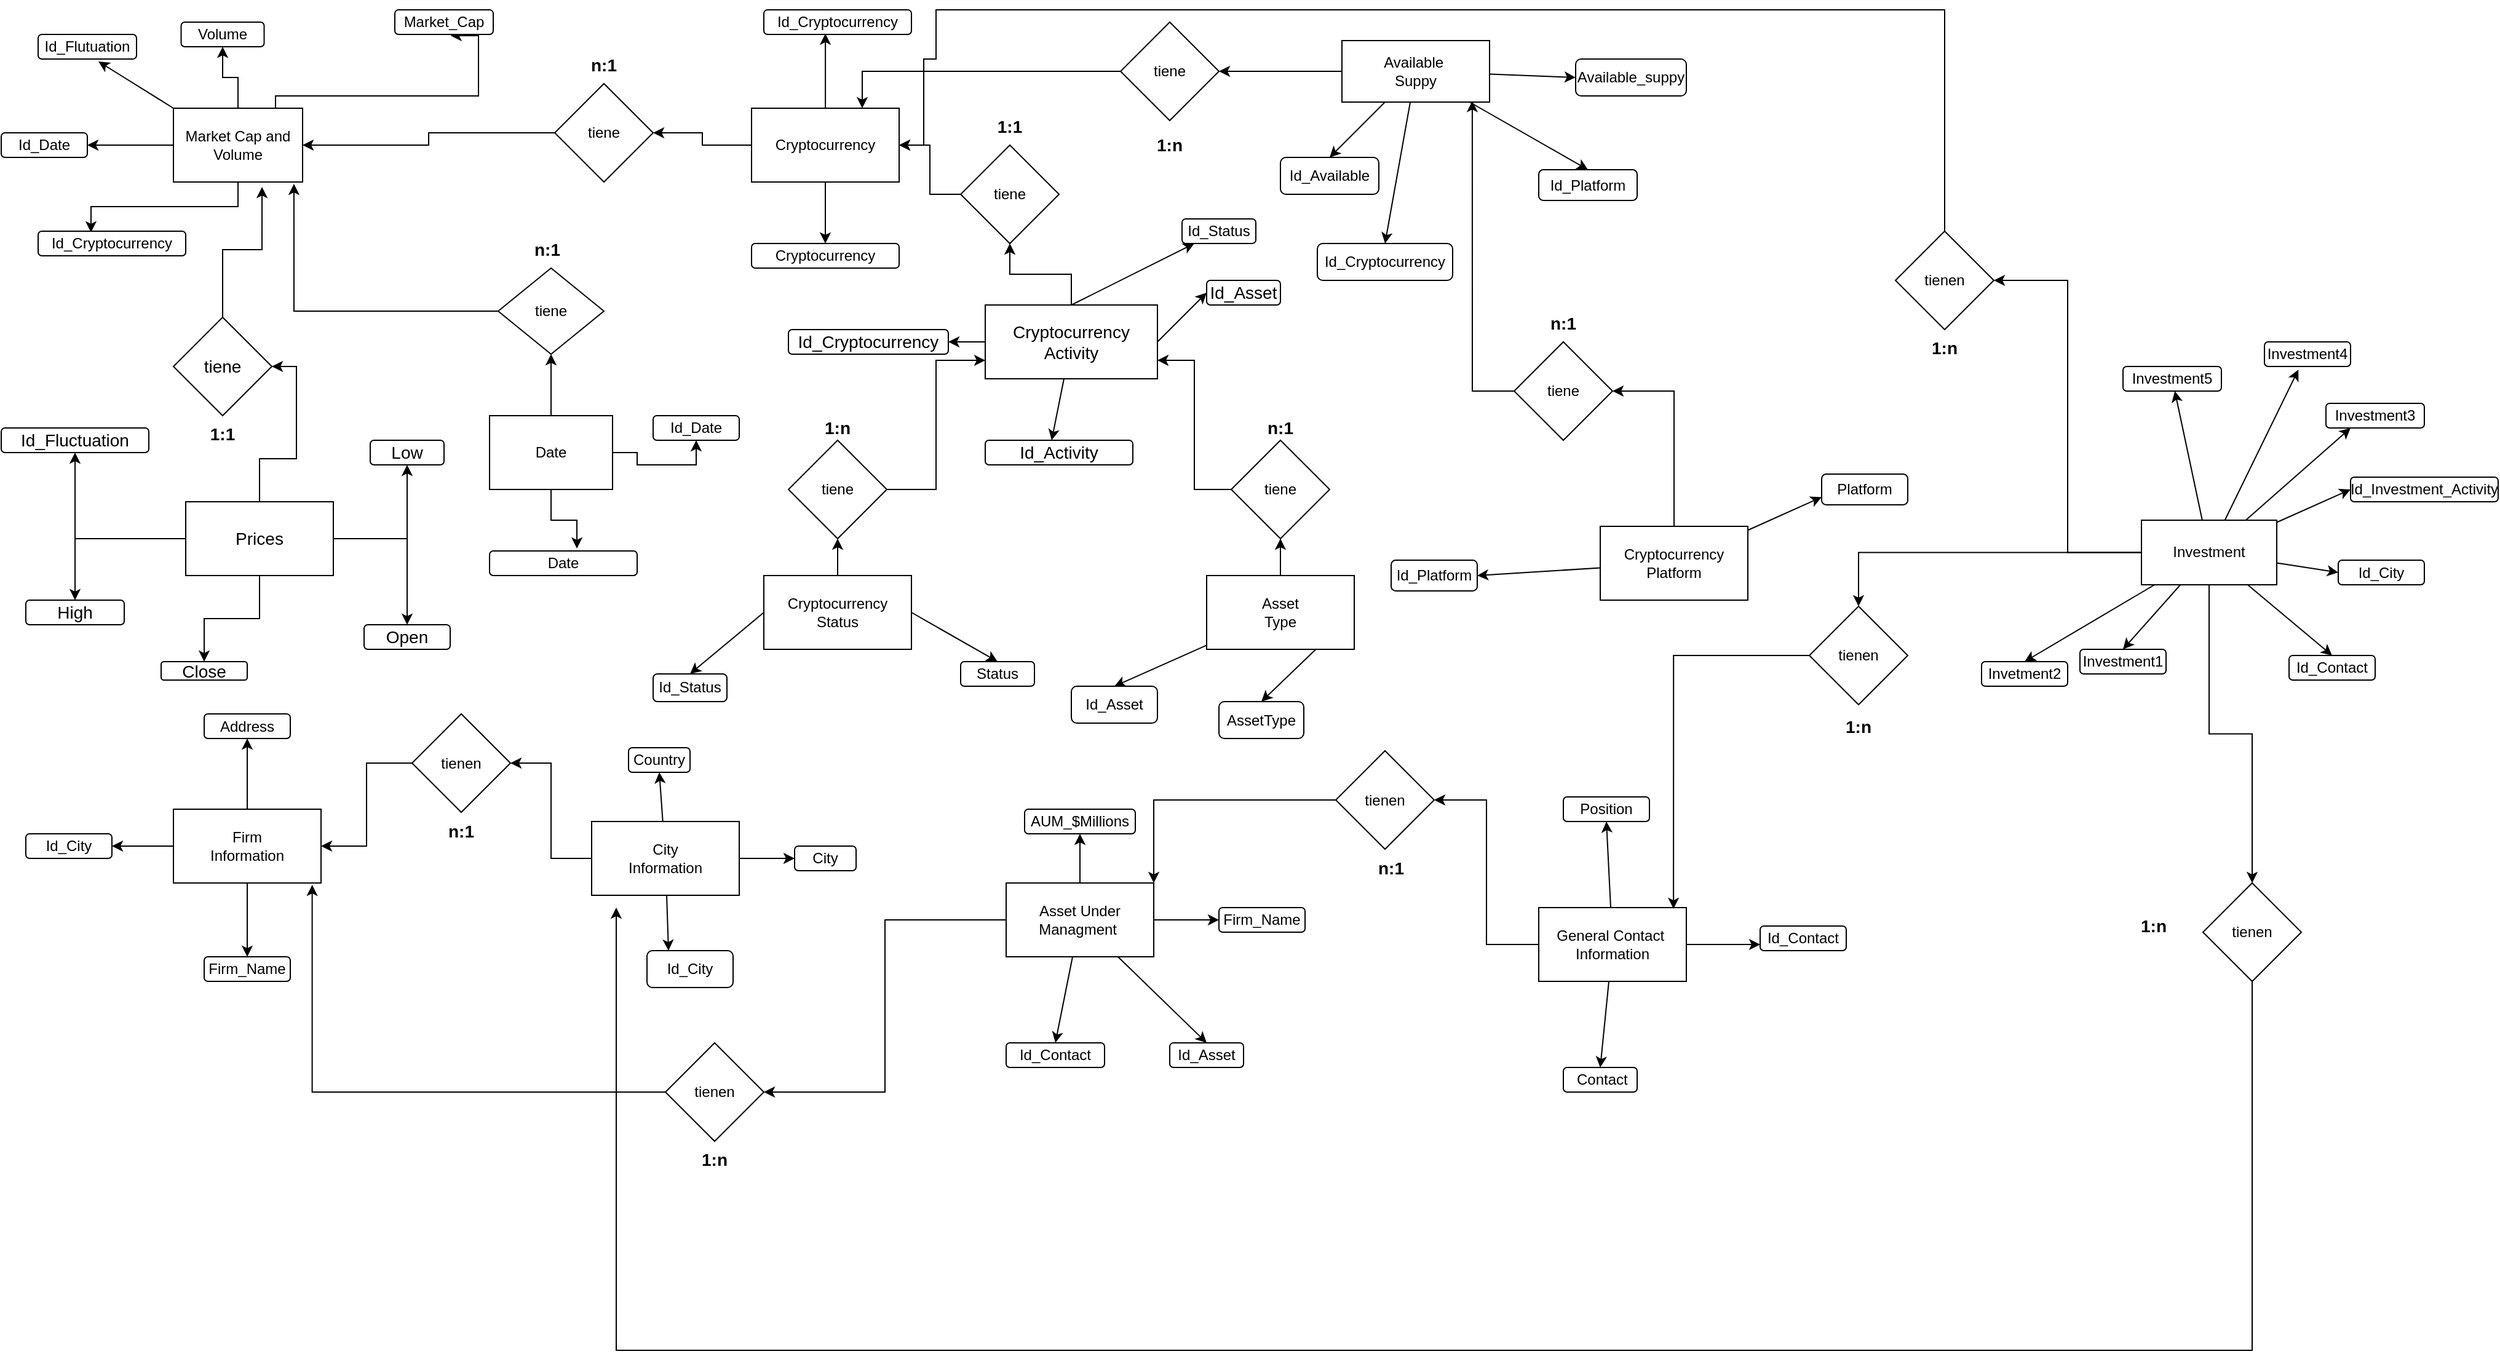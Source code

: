 <mxfile version="16.5.6" type="device"><diagram id="C5RBs43oDa-KdzZeNtuy" name="Page-1"><mxGraphModel dx="868" dy="474" grid="1" gridSize="10" guides="1" tooltips="1" connect="1" arrows="1" fold="1" page="1" pageScale="1" pageWidth="827" pageHeight="1169" math="0" shadow="0"><root><mxCell id="WIyWlLk6GJQsqaUBKTNV-0"/><mxCell id="WIyWlLk6GJQsqaUBKTNV-1" parent="WIyWlLk6GJQsqaUBKTNV-0"/><mxCell id="w1UAOo6xhjvvuVX059OZ-6" style="edgeStyle=orthogonalEdgeStyle;rounded=0;orthogonalLoop=1;jettySize=auto;html=1;exitX=0.5;exitY=0;exitDx=0;exitDy=0;entryX=0.5;entryY=1;entryDx=0;entryDy=0;" parent="WIyWlLk6GJQsqaUBKTNV-1" source="w1UAOo6xhjvvuVX059OZ-0" target="w1UAOo6xhjvvuVX059OZ-1" edge="1"><mxGeometry relative="1" as="geometry"/></mxCell><mxCell id="w1UAOo6xhjvvuVX059OZ-7" style="edgeStyle=orthogonalEdgeStyle;rounded=0;orthogonalLoop=1;jettySize=auto;html=1;exitX=1;exitY=0.5;exitDx=0;exitDy=0;entryX=0.567;entryY=1.05;entryDx=0;entryDy=0;entryPerimeter=0;" parent="WIyWlLk6GJQsqaUBKTNV-1" source="w1UAOo6xhjvvuVX059OZ-0" target="w1UAOo6xhjvvuVX059OZ-2" edge="1"><mxGeometry relative="1" as="geometry"><Array as="points"><mxPoint x="233" y="125"/><mxPoint x="233" y="90"/><mxPoint x="398" y="90"/></Array></mxGeometry></mxCell><mxCell id="w1UAOo6xhjvvuVX059OZ-51" style="edgeStyle=orthogonalEdgeStyle;rounded=0;orthogonalLoop=1;jettySize=auto;html=1;entryX=0.358;entryY=0.05;entryDx=0;entryDy=0;entryPerimeter=0;fontSize=14;" parent="WIyWlLk6GJQsqaUBKTNV-1" source="w1UAOo6xhjvvuVX059OZ-0" target="w1UAOo6xhjvvuVX059OZ-3" edge="1"><mxGeometry relative="1" as="geometry"/></mxCell><mxCell id="w1UAOo6xhjvvuVX059OZ-94" style="edgeStyle=none;rounded=0;orthogonalLoop=1;jettySize=auto;html=1;exitX=0;exitY=0;exitDx=0;exitDy=0;entryX=0.613;entryY=1.1;entryDx=0;entryDy=0;entryPerimeter=0;fontSize=14;" parent="WIyWlLk6GJQsqaUBKTNV-1" source="w1UAOo6xhjvvuVX059OZ-0" target="w1UAOo6xhjvvuVX059OZ-4" edge="1"><mxGeometry relative="1" as="geometry"/></mxCell><mxCell id="w1UAOo6xhjvvuVX059OZ-98" style="edgeStyle=none;rounded=0;orthogonalLoop=1;jettySize=auto;html=1;exitX=0;exitY=0.5;exitDx=0;exitDy=0;entryX=1;entryY=0.5;entryDx=0;entryDy=0;fontSize=14;" parent="WIyWlLk6GJQsqaUBKTNV-1" source="w1UAOo6xhjvvuVX059OZ-0" target="w1UAOo6xhjvvuVX059OZ-5" edge="1"><mxGeometry relative="1" as="geometry"/></mxCell><mxCell id="w1UAOo6xhjvvuVX059OZ-0" value="Market Cap and Volume" style="rounded=0;whiteSpace=wrap;html=1;" parent="WIyWlLk6GJQsqaUBKTNV-1" vertex="1"><mxGeometry x="150" y="100" width="105" height="60" as="geometry"/></mxCell><mxCell id="w1UAOo6xhjvvuVX059OZ-1" value="Volume" style="rounded=1;whiteSpace=wrap;html=1;" parent="WIyWlLk6GJQsqaUBKTNV-1" vertex="1"><mxGeometry x="156.25" y="30" width="67.5" height="20" as="geometry"/></mxCell><mxCell id="w1UAOo6xhjvvuVX059OZ-2" value="Market_Cap" style="rounded=1;whiteSpace=wrap;html=1;" parent="WIyWlLk6GJQsqaUBKTNV-1" vertex="1"><mxGeometry x="330" y="20" width="80" height="20" as="geometry"/></mxCell><mxCell id="w1UAOo6xhjvvuVX059OZ-3" value="Id_Cryptocurrency" style="rounded=1;whiteSpace=wrap;html=1;" parent="WIyWlLk6GJQsqaUBKTNV-1" vertex="1"><mxGeometry x="40" y="200" width="120" height="20" as="geometry"/></mxCell><mxCell id="w1UAOo6xhjvvuVX059OZ-4" value="Id_Flutuation" style="rounded=1;whiteSpace=wrap;html=1;" parent="WIyWlLk6GJQsqaUBKTNV-1" vertex="1"><mxGeometry x="40" y="40" width="80" height="20" as="geometry"/></mxCell><mxCell id="w1UAOo6xhjvvuVX059OZ-5" value="Id_Date" style="rounded=1;whiteSpace=wrap;html=1;" parent="WIyWlLk6GJQsqaUBKTNV-1" vertex="1"><mxGeometry x="10" y="120" width="70" height="20" as="geometry"/></mxCell><mxCell id="w1UAOo6xhjvvuVX059OZ-11" style="edgeStyle=orthogonalEdgeStyle;rounded=0;orthogonalLoop=1;jettySize=auto;html=1;exitX=0.5;exitY=1;exitDx=0;exitDy=0;" parent="WIyWlLk6GJQsqaUBKTNV-1" source="w1UAOo6xhjvvuVX059OZ-3" target="w1UAOo6xhjvvuVX059OZ-3" edge="1"><mxGeometry relative="1" as="geometry"/></mxCell><mxCell id="w1UAOo6xhjvvuVX059OZ-35" style="edgeStyle=orthogonalEdgeStyle;rounded=0;orthogonalLoop=1;jettySize=auto;html=1;entryX=1;entryY=0.5;entryDx=0;entryDy=0;" parent="WIyWlLk6GJQsqaUBKTNV-1" source="w1UAOo6xhjvvuVX059OZ-12" target="w1UAOo6xhjvvuVX059OZ-0" edge="1"><mxGeometry relative="1" as="geometry"/></mxCell><mxCell id="w1UAOo6xhjvvuVX059OZ-12" value="tiene" style="rhombus;whiteSpace=wrap;html=1;" parent="WIyWlLk6GJQsqaUBKTNV-1" vertex="1"><mxGeometry x="460" y="80" width="80" height="80" as="geometry"/></mxCell><mxCell id="w1UAOo6xhjvvuVX059OZ-18" style="edgeStyle=orthogonalEdgeStyle;rounded=0;orthogonalLoop=1;jettySize=auto;html=1;entryX=0.5;entryY=1;entryDx=0;entryDy=0;" parent="WIyWlLk6GJQsqaUBKTNV-1" source="w1UAOo6xhjvvuVX059OZ-14" target="w1UAOo6xhjvvuVX059OZ-15" edge="1"><mxGeometry relative="1" as="geometry"/></mxCell><mxCell id="w1UAOo6xhjvvuVX059OZ-55" style="edgeStyle=orthogonalEdgeStyle;rounded=0;orthogonalLoop=1;jettySize=auto;html=1;fontSize=14;" parent="WIyWlLk6GJQsqaUBKTNV-1" source="w1UAOo6xhjvvuVX059OZ-14" target="w1UAOo6xhjvvuVX059OZ-21" edge="1"><mxGeometry relative="1" as="geometry"/></mxCell><mxCell id="w1UAOo6xhjvvuVX059OZ-74" style="edgeStyle=orthogonalEdgeStyle;rounded=0;orthogonalLoop=1;jettySize=auto;html=1;entryX=0.592;entryY=-0.1;entryDx=0;entryDy=0;entryPerimeter=0;fontSize=14;" parent="WIyWlLk6GJQsqaUBKTNV-1" source="w1UAOo6xhjvvuVX059OZ-14" target="w1UAOo6xhjvvuVX059OZ-16" edge="1"><mxGeometry relative="1" as="geometry"/></mxCell><mxCell id="w1UAOo6xhjvvuVX059OZ-14" value="Date&lt;br&gt;" style="rounded=0;whiteSpace=wrap;html=1;" parent="WIyWlLk6GJQsqaUBKTNV-1" vertex="1"><mxGeometry x="407" y="350" width="100" height="60" as="geometry"/></mxCell><mxCell id="w1UAOo6xhjvvuVX059OZ-15" value="Id_Date" style="rounded=1;whiteSpace=wrap;html=1;" parent="WIyWlLk6GJQsqaUBKTNV-1" vertex="1"><mxGeometry x="540" y="350" width="70" height="20" as="geometry"/></mxCell><mxCell id="w1UAOo6xhjvvuVX059OZ-16" value="Date" style="rounded=1;whiteSpace=wrap;html=1;" parent="WIyWlLk6GJQsqaUBKTNV-1" vertex="1"><mxGeometry x="407" y="460" width="120" height="20" as="geometry"/></mxCell><mxCell id="w1UAOo6xhjvvuVX059OZ-60" style="edgeStyle=orthogonalEdgeStyle;rounded=0;orthogonalLoop=1;jettySize=auto;html=1;entryX=0.933;entryY=1.025;entryDx=0;entryDy=0;entryPerimeter=0;fontSize=14;" parent="WIyWlLk6GJQsqaUBKTNV-1" source="w1UAOo6xhjvvuVX059OZ-21" target="w1UAOo6xhjvvuVX059OZ-0" edge="1"><mxGeometry relative="1" as="geometry"/></mxCell><mxCell id="w1UAOo6xhjvvuVX059OZ-21" value="tiene" style="rhombus;whiteSpace=wrap;html=1;" parent="WIyWlLk6GJQsqaUBKTNV-1" vertex="1"><mxGeometry x="414" y="230" width="86" height="70" as="geometry"/></mxCell><mxCell id="w1UAOo6xhjvvuVX059OZ-28" style="edgeStyle=orthogonalEdgeStyle;rounded=0;orthogonalLoop=1;jettySize=auto;html=1;entryX=0.417;entryY=0.967;entryDx=0;entryDy=0;entryPerimeter=0;" parent="WIyWlLk6GJQsqaUBKTNV-1" source="w1UAOo6xhjvvuVX059OZ-22" target="w1UAOo6xhjvvuVX059OZ-25" edge="1"><mxGeometry relative="1" as="geometry"/></mxCell><mxCell id="w1UAOo6xhjvvuVX059OZ-29" style="edgeStyle=orthogonalEdgeStyle;rounded=0;orthogonalLoop=1;jettySize=auto;html=1;exitX=0.5;exitY=1;exitDx=0;exitDy=0;entryX=0.5;entryY=0;entryDx=0;entryDy=0;" parent="WIyWlLk6GJQsqaUBKTNV-1" source="w1UAOo6xhjvvuVX059OZ-22" target="w1UAOo6xhjvvuVX059OZ-24" edge="1"><mxGeometry relative="1" as="geometry"/></mxCell><mxCell id="w1UAOo6xhjvvuVX059OZ-34" style="edgeStyle=orthogonalEdgeStyle;rounded=0;orthogonalLoop=1;jettySize=auto;html=1;entryX=1;entryY=0.5;entryDx=0;entryDy=0;" parent="WIyWlLk6GJQsqaUBKTNV-1" source="w1UAOo6xhjvvuVX059OZ-22" target="w1UAOo6xhjvvuVX059OZ-12" edge="1"><mxGeometry relative="1" as="geometry"/></mxCell><mxCell id="w1UAOo6xhjvvuVX059OZ-22" value="Cryptocurrency" style="rounded=0;whiteSpace=wrap;html=1;" parent="WIyWlLk6GJQsqaUBKTNV-1" vertex="1"><mxGeometry x="620" y="100" width="120" height="60" as="geometry"/></mxCell><mxCell id="w1UAOo6xhjvvuVX059OZ-24" value="Cryptocurrency" style="rounded=1;whiteSpace=wrap;html=1;" parent="WIyWlLk6GJQsqaUBKTNV-1" vertex="1"><mxGeometry x="620" y="210" width="120" height="20" as="geometry"/></mxCell><mxCell id="w1UAOo6xhjvvuVX059OZ-25" value="Id_Cryptocurrency" style="rounded=1;whiteSpace=wrap;html=1;" parent="WIyWlLk6GJQsqaUBKTNV-1" vertex="1"><mxGeometry x="630" y="20" width="120" height="20" as="geometry"/></mxCell><mxCell id="w1UAOo6xhjvvuVX059OZ-39" value="&lt;b&gt;&lt;font style=&quot;font-size: 14px&quot;&gt;n:1&lt;/font&gt;&lt;/b&gt;" style="text;html=1;strokeColor=none;fillColor=none;align=center;verticalAlign=middle;whiteSpace=wrap;rounded=0;" parent="WIyWlLk6GJQsqaUBKTNV-1" vertex="1"><mxGeometry x="470" y="50" width="60" height="30" as="geometry"/></mxCell><mxCell id="w1UAOo6xhjvvuVX059OZ-48" value="&lt;b style=&quot;font-size: 12px&quot;&gt;&lt;font style=&quot;font-size: 14px&quot;&gt;n:1&lt;/font&gt;&lt;/b&gt;" style="text;html=1;strokeColor=none;fillColor=none;align=center;verticalAlign=middle;whiteSpace=wrap;rounded=0;fontSize=14;" parent="WIyWlLk6GJQsqaUBKTNV-1" vertex="1"><mxGeometry x="424" y="200" width="60" height="30" as="geometry"/></mxCell><mxCell id="w1UAOo6xhjvvuVX059OZ-49" style="edgeStyle=orthogonalEdgeStyle;rounded=0;orthogonalLoop=1;jettySize=auto;html=1;exitX=0.5;exitY=1;exitDx=0;exitDy=0;fontSize=14;" parent="WIyWlLk6GJQsqaUBKTNV-1" source="w1UAOo6xhjvvuVX059OZ-3" target="w1UAOo6xhjvvuVX059OZ-3" edge="1"><mxGeometry relative="1" as="geometry"/></mxCell><mxCell id="w1UAOo6xhjvvuVX059OZ-63" style="edgeStyle=orthogonalEdgeStyle;rounded=0;orthogonalLoop=1;jettySize=auto;html=1;entryX=0.686;entryY=1.067;entryDx=0;entryDy=0;entryPerimeter=0;fontSize=14;" parent="WIyWlLk6GJQsqaUBKTNV-1" source="w1UAOo6xhjvvuVX059OZ-62" target="w1UAOo6xhjvvuVX059OZ-0" edge="1"><mxGeometry relative="1" as="geometry"/></mxCell><mxCell id="w1UAOo6xhjvvuVX059OZ-62" value="tiene" style="rhombus;whiteSpace=wrap;html=1;fontSize=14;" parent="WIyWlLk6GJQsqaUBKTNV-1" vertex="1"><mxGeometry x="150" y="270" width="80" height="80" as="geometry"/></mxCell><mxCell id="w1UAOo6xhjvvuVX059OZ-65" style="edgeStyle=orthogonalEdgeStyle;rounded=0;orthogonalLoop=1;jettySize=auto;html=1;entryX=1;entryY=0.5;entryDx=0;entryDy=0;fontSize=14;" parent="WIyWlLk6GJQsqaUBKTNV-1" source="w1UAOo6xhjvvuVX059OZ-64" target="w1UAOo6xhjvvuVX059OZ-62" edge="1"><mxGeometry relative="1" as="geometry"/></mxCell><mxCell id="w1UAOo6xhjvvuVX059OZ-79" style="edgeStyle=orthogonalEdgeStyle;rounded=0;orthogonalLoop=1;jettySize=auto;html=1;entryX=0.5;entryY=0;entryDx=0;entryDy=0;fontSize=14;" parent="WIyWlLk6GJQsqaUBKTNV-1" source="w1UAOo6xhjvvuVX059OZ-64" target="w1UAOo6xhjvvuVX059OZ-66" edge="1"><mxGeometry relative="1" as="geometry"/></mxCell><mxCell id="w1UAOo6xhjvvuVX059OZ-80" style="edgeStyle=orthogonalEdgeStyle;rounded=0;orthogonalLoop=1;jettySize=auto;html=1;entryX=0.5;entryY=0;entryDx=0;entryDy=0;fontSize=14;" parent="WIyWlLk6GJQsqaUBKTNV-1" source="w1UAOo6xhjvvuVX059OZ-64" target="w1UAOo6xhjvvuVX059OZ-68" edge="1"><mxGeometry relative="1" as="geometry"/></mxCell><mxCell id="w1UAOo6xhjvvuVX059OZ-82" style="edgeStyle=orthogonalEdgeStyle;rounded=0;orthogonalLoop=1;jettySize=auto;html=1;entryX=0.5;entryY=0;entryDx=0;entryDy=0;fontSize=14;" parent="WIyWlLk6GJQsqaUBKTNV-1" source="w1UAOo6xhjvvuVX059OZ-64" target="w1UAOo6xhjvvuVX059OZ-67" edge="1"><mxGeometry relative="1" as="geometry"/></mxCell><mxCell id="w1UAOo6xhjvvuVX059OZ-83" style="edgeStyle=orthogonalEdgeStyle;rounded=0;orthogonalLoop=1;jettySize=auto;html=1;exitX=0;exitY=0.5;exitDx=0;exitDy=0;entryX=0.5;entryY=1;entryDx=0;entryDy=0;fontSize=14;" parent="WIyWlLk6GJQsqaUBKTNV-1" source="w1UAOo6xhjvvuVX059OZ-64" target="w1UAOo6xhjvvuVX059OZ-70" edge="1"><mxGeometry relative="1" as="geometry"/></mxCell><mxCell id="w1UAOo6xhjvvuVX059OZ-84" style="edgeStyle=orthogonalEdgeStyle;rounded=0;orthogonalLoop=1;jettySize=auto;html=1;exitX=1;exitY=0.5;exitDx=0;exitDy=0;entryX=0.5;entryY=1;entryDx=0;entryDy=0;fontSize=14;" parent="WIyWlLk6GJQsqaUBKTNV-1" source="w1UAOo6xhjvvuVX059OZ-64" target="w1UAOo6xhjvvuVX059OZ-69" edge="1"><mxGeometry relative="1" as="geometry"/></mxCell><mxCell id="w1UAOo6xhjvvuVX059OZ-64" value="Prices" style="rounded=0;whiteSpace=wrap;html=1;fontSize=14;" parent="WIyWlLk6GJQsqaUBKTNV-1" vertex="1"><mxGeometry x="160" y="420" width="120" height="60" as="geometry"/></mxCell><mxCell id="w1UAOo6xhjvvuVX059OZ-66" value="Close" style="rounded=1;whiteSpace=wrap;html=1;fontSize=14;" parent="WIyWlLk6GJQsqaUBKTNV-1" vertex="1"><mxGeometry x="140" y="550" width="70" height="15" as="geometry"/></mxCell><mxCell id="w1UAOo6xhjvvuVX059OZ-67" value="High" style="rounded=1;whiteSpace=wrap;html=1;fontSize=14;" parent="WIyWlLk6GJQsqaUBKTNV-1" vertex="1"><mxGeometry x="30" y="500" width="80" height="20" as="geometry"/></mxCell><mxCell id="w1UAOo6xhjvvuVX059OZ-68" value="Open" style="rounded=1;whiteSpace=wrap;html=1;fontSize=14;" parent="WIyWlLk6GJQsqaUBKTNV-1" vertex="1"><mxGeometry x="305" y="520" width="70" height="20" as="geometry"/></mxCell><mxCell id="w1UAOo6xhjvvuVX059OZ-69" value="Low" style="rounded=1;whiteSpace=wrap;html=1;fontSize=14;" parent="WIyWlLk6GJQsqaUBKTNV-1" vertex="1"><mxGeometry x="310" y="370" width="60" height="20" as="geometry"/></mxCell><mxCell id="w1UAOo6xhjvvuVX059OZ-70" value="Id_Fluctuation" style="rounded=1;whiteSpace=wrap;html=1;fontSize=14;" parent="WIyWlLk6GJQsqaUBKTNV-1" vertex="1"><mxGeometry x="10" y="360" width="120" height="20" as="geometry"/></mxCell><mxCell id="w1UAOo6xhjvvuVX059OZ-85" value="&lt;b style=&quot;font-size: 12px&quot;&gt;&lt;font style=&quot;font-size: 14px&quot;&gt;1:1&lt;/font&gt;&lt;/b&gt;" style="text;html=1;strokeColor=none;fillColor=none;align=center;verticalAlign=middle;whiteSpace=wrap;rounded=0;fontSize=14;" parent="WIyWlLk6GJQsqaUBKTNV-1" vertex="1"><mxGeometry x="160" y="350" width="60" height="30" as="geometry"/></mxCell><mxCell id="w1UAOo6xhjvvuVX059OZ-99" style="edgeStyle=none;rounded=0;orthogonalLoop=1;jettySize=auto;html=1;exitX=1;exitY=0.5;exitDx=0;exitDy=0;entryX=0;entryY=0.5;entryDx=0;entryDy=0;fontSize=14;" parent="WIyWlLk6GJQsqaUBKTNV-1" source="w1UAOo6xhjvvuVX059OZ-86" target="w1UAOo6xhjvvuVX059OZ-89" edge="1"><mxGeometry relative="1" as="geometry"/></mxCell><mxCell id="w1UAOo6xhjvvuVX059OZ-100" style="edgeStyle=none;rounded=0;orthogonalLoop=1;jettySize=auto;html=1;entryX=1;entryY=0.5;entryDx=0;entryDy=0;fontSize=14;" parent="WIyWlLk6GJQsqaUBKTNV-1" source="w1UAOo6xhjvvuVX059OZ-86" target="w1UAOo6xhjvvuVX059OZ-87" edge="1"><mxGeometry relative="1" as="geometry"/></mxCell><mxCell id="w1UAOo6xhjvvuVX059OZ-101" style="edgeStyle=none;rounded=0;orthogonalLoop=1;jettySize=auto;html=1;entryX=0.45;entryY=0;entryDx=0;entryDy=0;entryPerimeter=0;fontSize=14;" parent="WIyWlLk6GJQsqaUBKTNV-1" source="w1UAOo6xhjvvuVX059OZ-86" target="w1UAOo6xhjvvuVX059OZ-88" edge="1"><mxGeometry relative="1" as="geometry"/></mxCell><mxCell id="8IB5KispuAYVJVV_gYUS-3" style="edgeStyle=orthogonalEdgeStyle;rounded=0;orthogonalLoop=1;jettySize=auto;html=1;entryX=0.5;entryY=1;entryDx=0;entryDy=0;" parent="WIyWlLk6GJQsqaUBKTNV-1" source="w1UAOo6xhjvvuVX059OZ-86" target="8IB5KispuAYVJVV_gYUS-0" edge="1"><mxGeometry relative="1" as="geometry"/></mxCell><mxCell id="EXKXHLNkl17E4YvVNOKx-2" style="edgeStyle=none;rounded=0;orthogonalLoop=1;jettySize=auto;html=1;exitX=0.5;exitY=0;exitDx=0;exitDy=0;" parent="WIyWlLk6GJQsqaUBKTNV-1" source="w1UAOo6xhjvvuVX059OZ-86" target="EXKXHLNkl17E4YvVNOKx-1" edge="1"><mxGeometry relative="1" as="geometry"/></mxCell><mxCell id="w1UAOo6xhjvvuVX059OZ-86" value="Cryptocurrency&lt;br&gt;Activity" style="rounded=0;whiteSpace=wrap;html=1;fontSize=14;" parent="WIyWlLk6GJQsqaUBKTNV-1" vertex="1"><mxGeometry x="810" y="260" width="140" height="60" as="geometry"/></mxCell><mxCell id="w1UAOo6xhjvvuVX059OZ-87" value="Id_Cryptocurrency" style="rounded=1;whiteSpace=wrap;html=1;fontSize=14;" parent="WIyWlLk6GJQsqaUBKTNV-1" vertex="1"><mxGeometry x="650" y="280" width="130" height="20" as="geometry"/></mxCell><mxCell id="w1UAOo6xhjvvuVX059OZ-88" value="Id_Activity" style="rounded=1;whiteSpace=wrap;html=1;fontSize=14;" parent="WIyWlLk6GJQsqaUBKTNV-1" vertex="1"><mxGeometry x="810" y="370" width="120" height="20" as="geometry"/></mxCell><mxCell id="w1UAOo6xhjvvuVX059OZ-89" value="Id_Asset" style="rounded=1;whiteSpace=wrap;html=1;fontSize=14;" parent="WIyWlLk6GJQsqaUBKTNV-1" vertex="1"><mxGeometry x="990" y="240" width="60" height="20" as="geometry"/></mxCell><mxCell id="8IB5KispuAYVJVV_gYUS-2" style="edgeStyle=orthogonalEdgeStyle;rounded=0;orthogonalLoop=1;jettySize=auto;html=1;entryX=1;entryY=0.5;entryDx=0;entryDy=0;" parent="WIyWlLk6GJQsqaUBKTNV-1" source="8IB5KispuAYVJVV_gYUS-0" target="w1UAOo6xhjvvuVX059OZ-22" edge="1"><mxGeometry relative="1" as="geometry"/></mxCell><mxCell id="8IB5KispuAYVJVV_gYUS-0" value="tiene" style="rhombus;whiteSpace=wrap;html=1;" parent="WIyWlLk6GJQsqaUBKTNV-1" vertex="1"><mxGeometry x="790" y="130" width="80" height="80" as="geometry"/></mxCell><mxCell id="8IB5KispuAYVJVV_gYUS-4" value="&lt;b&gt;&lt;font style=&quot;font-size: 14px&quot;&gt;1:1&lt;/font&gt;&lt;/b&gt;" style="text;html=1;strokeColor=none;fillColor=none;align=center;verticalAlign=middle;whiteSpace=wrap;rounded=0;" parent="WIyWlLk6GJQsqaUBKTNV-1" vertex="1"><mxGeometry x="800" y="100" width="60" height="30" as="geometry"/></mxCell><mxCell id="EXKXHLNkl17E4YvVNOKx-1" value="Id_Status" style="rounded=1;whiteSpace=wrap;html=1;" parent="WIyWlLk6GJQsqaUBKTNV-1" vertex="1"><mxGeometry x="970" y="190" width="60" height="20" as="geometry"/></mxCell><mxCell id="EXKXHLNkl17E4YvVNOKx-6" style="edgeStyle=none;rounded=0;orthogonalLoop=1;jettySize=auto;html=1;exitX=0;exitY=0.5;exitDx=0;exitDy=0;entryX=0.5;entryY=0;entryDx=0;entryDy=0;" parent="WIyWlLk6GJQsqaUBKTNV-1" source="EXKXHLNkl17E4YvVNOKx-3" target="EXKXHLNkl17E4YvVNOKx-5" edge="1"><mxGeometry relative="1" as="geometry"/></mxCell><mxCell id="EXKXHLNkl17E4YvVNOKx-7" style="edgeStyle=none;rounded=0;orthogonalLoop=1;jettySize=auto;html=1;exitX=1;exitY=0.5;exitDx=0;exitDy=0;entryX=0.5;entryY=0;entryDx=0;entryDy=0;" parent="WIyWlLk6GJQsqaUBKTNV-1" source="EXKXHLNkl17E4YvVNOKx-3" target="EXKXHLNkl17E4YvVNOKx-4" edge="1"><mxGeometry relative="1" as="geometry"/></mxCell><mxCell id="EXKXHLNkl17E4YvVNOKx-10" style="edgeStyle=none;rounded=0;orthogonalLoop=1;jettySize=auto;html=1;entryX=0.5;entryY=1;entryDx=0;entryDy=0;" parent="WIyWlLk6GJQsqaUBKTNV-1" source="EXKXHLNkl17E4YvVNOKx-3" target="EXKXHLNkl17E4YvVNOKx-8" edge="1"><mxGeometry relative="1" as="geometry"/></mxCell><mxCell id="EXKXHLNkl17E4YvVNOKx-3" value="Cryptocurrency&lt;br&gt;Status" style="rounded=0;whiteSpace=wrap;html=1;" parent="WIyWlLk6GJQsqaUBKTNV-1" vertex="1"><mxGeometry x="630" y="480" width="120" height="60" as="geometry"/></mxCell><mxCell id="EXKXHLNkl17E4YvVNOKx-4" value="Status" style="rounded=1;whiteSpace=wrap;html=1;" parent="WIyWlLk6GJQsqaUBKTNV-1" vertex="1"><mxGeometry x="790" y="550" width="60" height="20" as="geometry"/></mxCell><mxCell id="EXKXHLNkl17E4YvVNOKx-5" value="Id_Status" style="rounded=1;whiteSpace=wrap;html=1;" parent="WIyWlLk6GJQsqaUBKTNV-1" vertex="1"><mxGeometry x="540" y="560" width="60" height="22.5" as="geometry"/></mxCell><mxCell id="EXKXHLNkl17E4YvVNOKx-11" style="edgeStyle=orthogonalEdgeStyle;rounded=0;orthogonalLoop=1;jettySize=auto;html=1;entryX=0;entryY=0.75;entryDx=0;entryDy=0;" parent="WIyWlLk6GJQsqaUBKTNV-1" source="EXKXHLNkl17E4YvVNOKx-8" target="w1UAOo6xhjvvuVX059OZ-86" edge="1"><mxGeometry relative="1" as="geometry"/></mxCell><mxCell id="EXKXHLNkl17E4YvVNOKx-8" value="tiene" style="rhombus;whiteSpace=wrap;html=1;" parent="WIyWlLk6GJQsqaUBKTNV-1" vertex="1"><mxGeometry x="650" y="370" width="80" height="80" as="geometry"/></mxCell><mxCell id="EXKXHLNkl17E4YvVNOKx-12" value="&lt;span style=&quot;font-size: 14px&quot;&gt;&lt;b&gt;1:n&lt;/b&gt;&lt;/span&gt;" style="text;html=1;strokeColor=none;fillColor=none;align=center;verticalAlign=middle;whiteSpace=wrap;rounded=0;" parent="WIyWlLk6GJQsqaUBKTNV-1" vertex="1"><mxGeometry x="660" y="345" width="60" height="30" as="geometry"/></mxCell><mxCell id="EXKXHLNkl17E4YvVNOKx-16" style="edgeStyle=none;rounded=0;orthogonalLoop=1;jettySize=auto;html=1;entryX=0.5;entryY=0;entryDx=0;entryDy=0;" parent="WIyWlLk6GJQsqaUBKTNV-1" source="EXKXHLNkl17E4YvVNOKx-13" target="EXKXHLNkl17E4YvVNOKx-15" edge="1"><mxGeometry relative="1" as="geometry"/></mxCell><mxCell id="EXKXHLNkl17E4YvVNOKx-17" style="edgeStyle=none;rounded=0;orthogonalLoop=1;jettySize=auto;html=1;exitX=1;exitY=0.5;exitDx=0;exitDy=0;entryX=0.5;entryY=0;entryDx=0;entryDy=0;" parent="WIyWlLk6GJQsqaUBKTNV-1" source="EXKXHLNkl17E4YvVNOKx-13" target="EXKXHLNkl17E4YvVNOKx-14" edge="1"><mxGeometry relative="1" as="geometry"/></mxCell><mxCell id="EXKXHLNkl17E4YvVNOKx-19" style="edgeStyle=none;rounded=0;orthogonalLoop=1;jettySize=auto;html=1;entryX=0.5;entryY=1;entryDx=0;entryDy=0;" parent="WIyWlLk6GJQsqaUBKTNV-1" source="EXKXHLNkl17E4YvVNOKx-13" target="EXKXHLNkl17E4YvVNOKx-18" edge="1"><mxGeometry relative="1" as="geometry"/></mxCell><mxCell id="EXKXHLNkl17E4YvVNOKx-13" value="Asset&lt;br&gt;Type" style="rounded=0;whiteSpace=wrap;html=1;" parent="WIyWlLk6GJQsqaUBKTNV-1" vertex="1"><mxGeometry x="990" y="480" width="120" height="60" as="geometry"/></mxCell><mxCell id="EXKXHLNkl17E4YvVNOKx-14" value="AssetType" style="rounded=1;whiteSpace=wrap;html=1;" parent="WIyWlLk6GJQsqaUBKTNV-1" vertex="1"><mxGeometry x="1000" y="582.5" width="69" height="30" as="geometry"/></mxCell><mxCell id="EXKXHLNkl17E4YvVNOKx-15" value="Id_Asset" style="rounded=1;whiteSpace=wrap;html=1;" parent="WIyWlLk6GJQsqaUBKTNV-1" vertex="1"><mxGeometry x="880" y="570" width="70" height="30" as="geometry"/></mxCell><mxCell id="EXKXHLNkl17E4YvVNOKx-20" style="edgeStyle=orthogonalEdgeStyle;rounded=0;orthogonalLoop=1;jettySize=auto;html=1;entryX=1;entryY=0.75;entryDx=0;entryDy=0;" parent="WIyWlLk6GJQsqaUBKTNV-1" source="EXKXHLNkl17E4YvVNOKx-18" target="w1UAOo6xhjvvuVX059OZ-86" edge="1"><mxGeometry relative="1" as="geometry"/></mxCell><mxCell id="EXKXHLNkl17E4YvVNOKx-18" value="tiene" style="rhombus;whiteSpace=wrap;html=1;" parent="WIyWlLk6GJQsqaUBKTNV-1" vertex="1"><mxGeometry x="1010" y="370" width="80" height="80" as="geometry"/></mxCell><mxCell id="EXKXHLNkl17E4YvVNOKx-21" value="&lt;span style=&quot;font-size: 14px&quot;&gt;&lt;b&gt;n:1&lt;/b&gt;&lt;/span&gt;" style="text;html=1;strokeColor=none;fillColor=none;align=center;verticalAlign=middle;whiteSpace=wrap;rounded=0;" parent="WIyWlLk6GJQsqaUBKTNV-1" vertex="1"><mxGeometry x="1020" y="345" width="60" height="30" as="geometry"/></mxCell><mxCell id="EXKXHLNkl17E4YvVNOKx-36" style="edgeStyle=orthogonalEdgeStyle;rounded=0;orthogonalLoop=1;jettySize=auto;html=1;entryX=1;entryY=0.5;entryDx=0;entryDy=0;" parent="WIyWlLk6GJQsqaUBKTNV-1" source="EXKXHLNkl17E4YvVNOKx-22" target="EXKXHLNkl17E4YvVNOKx-31" edge="1"><mxGeometry relative="1" as="geometry"/></mxCell><mxCell id="EXKXHLNkl17E4YvVNOKx-38" style="edgeStyle=none;rounded=0;orthogonalLoop=1;jettySize=auto;html=1;entryX=0.5;entryY=0;entryDx=0;entryDy=0;" parent="WIyWlLk6GJQsqaUBKTNV-1" source="EXKXHLNkl17E4YvVNOKx-22" target="EXKXHLNkl17E4YvVNOKx-23" edge="1"><mxGeometry relative="1" as="geometry"/></mxCell><mxCell id="EXKXHLNkl17E4YvVNOKx-39" style="edgeStyle=none;rounded=0;orthogonalLoop=1;jettySize=auto;html=1;entryX=0.5;entryY=0;entryDx=0;entryDy=0;" parent="WIyWlLk6GJQsqaUBKTNV-1" source="EXKXHLNkl17E4YvVNOKx-22" target="EXKXHLNkl17E4YvVNOKx-25" edge="1"><mxGeometry relative="1" as="geometry"/></mxCell><mxCell id="EXKXHLNkl17E4YvVNOKx-40" style="edgeStyle=none;rounded=0;orthogonalLoop=1;jettySize=auto;html=1;entryX=0.5;entryY=0;entryDx=0;entryDy=0;" parent="WIyWlLk6GJQsqaUBKTNV-1" source="EXKXHLNkl17E4YvVNOKx-22" target="EXKXHLNkl17E4YvVNOKx-26" edge="1"><mxGeometry relative="1" as="geometry"/></mxCell><mxCell id="EXKXHLNkl17E4YvVNOKx-41" style="edgeStyle=none;rounded=0;orthogonalLoop=1;jettySize=auto;html=1;entryX=0;entryY=0.5;entryDx=0;entryDy=0;" parent="WIyWlLk6GJQsqaUBKTNV-1" source="EXKXHLNkl17E4YvVNOKx-22" target="EXKXHLNkl17E4YvVNOKx-24" edge="1"><mxGeometry relative="1" as="geometry"/></mxCell><mxCell id="EXKXHLNkl17E4YvVNOKx-22" value="Available&amp;nbsp;&lt;br&gt;Suppy" style="rounded=0;whiteSpace=wrap;html=1;" parent="WIyWlLk6GJQsqaUBKTNV-1" vertex="1"><mxGeometry x="1100" y="45" width="120" height="50" as="geometry"/></mxCell><mxCell id="EXKXHLNkl17E4YvVNOKx-23" value="Id_Available" style="rounded=1;whiteSpace=wrap;html=1;" parent="WIyWlLk6GJQsqaUBKTNV-1" vertex="1"><mxGeometry x="1050" y="140" width="80" height="30" as="geometry"/></mxCell><mxCell id="EXKXHLNkl17E4YvVNOKx-24" value="Available_suppy" style="rounded=1;whiteSpace=wrap;html=1;" parent="WIyWlLk6GJQsqaUBKTNV-1" vertex="1"><mxGeometry x="1290" y="60" width="90" height="30" as="geometry"/></mxCell><mxCell id="EXKXHLNkl17E4YvVNOKx-25" value="Id_Cryptocurrency" style="rounded=1;whiteSpace=wrap;html=1;" parent="WIyWlLk6GJQsqaUBKTNV-1" vertex="1"><mxGeometry x="1080" y="210" width="110" height="30" as="geometry"/></mxCell><mxCell id="EXKXHLNkl17E4YvVNOKx-26" value="Id_Platform" style="rounded=1;whiteSpace=wrap;html=1;" parent="WIyWlLk6GJQsqaUBKTNV-1" vertex="1"><mxGeometry x="1260" y="150" width="80" height="25" as="geometry"/></mxCell><mxCell id="EXKXHLNkl17E4YvVNOKx-37" style="edgeStyle=orthogonalEdgeStyle;rounded=0;orthogonalLoop=1;jettySize=auto;html=1;entryX=0.75;entryY=0;entryDx=0;entryDy=0;" parent="WIyWlLk6GJQsqaUBKTNV-1" source="EXKXHLNkl17E4YvVNOKx-31" target="w1UAOo6xhjvvuVX059OZ-22" edge="1"><mxGeometry relative="1" as="geometry"/></mxCell><mxCell id="EXKXHLNkl17E4YvVNOKx-31" value="tiene" style="rhombus;whiteSpace=wrap;html=1;" parent="WIyWlLk6GJQsqaUBKTNV-1" vertex="1"><mxGeometry x="920" y="30" width="80" height="80" as="geometry"/></mxCell><mxCell id="EXKXHLNkl17E4YvVNOKx-34" value="&lt;span style=&quot;font-size: 14px&quot;&gt;&lt;b&gt;1:n&lt;/b&gt;&lt;/span&gt;" style="text;html=1;strokeColor=none;fillColor=none;align=center;verticalAlign=middle;whiteSpace=wrap;rounded=0;" parent="WIyWlLk6GJQsqaUBKTNV-1" vertex="1"><mxGeometry x="930" y="115" width="60" height="30" as="geometry"/></mxCell><mxCell id="EXKXHLNkl17E4YvVNOKx-49" style="edgeStyle=none;rounded=0;orthogonalLoop=1;jettySize=auto;html=1;entryX=0;entryY=0.75;entryDx=0;entryDy=0;" parent="WIyWlLk6GJQsqaUBKTNV-1" source="EXKXHLNkl17E4YvVNOKx-43" target="EXKXHLNkl17E4YvVNOKx-47" edge="1"><mxGeometry relative="1" as="geometry"/></mxCell><mxCell id="EXKXHLNkl17E4YvVNOKx-50" style="edgeStyle=none;rounded=0;orthogonalLoop=1;jettySize=auto;html=1;entryX=1;entryY=0.5;entryDx=0;entryDy=0;" parent="WIyWlLk6GJQsqaUBKTNV-1" source="EXKXHLNkl17E4YvVNOKx-43" target="EXKXHLNkl17E4YvVNOKx-46" edge="1"><mxGeometry relative="1" as="geometry"/></mxCell><mxCell id="EXKXHLNkl17E4YvVNOKx-51" style="edgeStyle=orthogonalEdgeStyle;rounded=0;orthogonalLoop=1;jettySize=auto;html=1;entryX=1;entryY=0.5;entryDx=0;entryDy=0;" parent="WIyWlLk6GJQsqaUBKTNV-1" source="EXKXHLNkl17E4YvVNOKx-43" target="EXKXHLNkl17E4YvVNOKx-45" edge="1"><mxGeometry relative="1" as="geometry"/></mxCell><mxCell id="EXKXHLNkl17E4YvVNOKx-43" value="Cryptocurrency&lt;br&gt;Platform" style="rounded=0;whiteSpace=wrap;html=1;" parent="WIyWlLk6GJQsqaUBKTNV-1" vertex="1"><mxGeometry x="1310" y="440" width="120" height="60" as="geometry"/></mxCell><mxCell id="EXKXHLNkl17E4YvVNOKx-53" style="edgeStyle=orthogonalEdgeStyle;rounded=0;orthogonalLoop=1;jettySize=auto;html=1;entryX=0.883;entryY=0.982;entryDx=0;entryDy=0;entryPerimeter=0;" parent="WIyWlLk6GJQsqaUBKTNV-1" source="EXKXHLNkl17E4YvVNOKx-45" target="EXKXHLNkl17E4YvVNOKx-22" edge="1"><mxGeometry relative="1" as="geometry"/></mxCell><mxCell id="EXKXHLNkl17E4YvVNOKx-45" value="tiene" style="rhombus;whiteSpace=wrap;html=1;" parent="WIyWlLk6GJQsqaUBKTNV-1" vertex="1"><mxGeometry x="1240" y="290" width="80" height="80" as="geometry"/></mxCell><mxCell id="EXKXHLNkl17E4YvVNOKx-46" value="Id_Platform" style="rounded=1;whiteSpace=wrap;html=1;" parent="WIyWlLk6GJQsqaUBKTNV-1" vertex="1"><mxGeometry x="1140" y="467.5" width="70" height="25" as="geometry"/></mxCell><mxCell id="EXKXHLNkl17E4YvVNOKx-47" value="Platform" style="rounded=1;whiteSpace=wrap;html=1;" parent="WIyWlLk6GJQsqaUBKTNV-1" vertex="1"><mxGeometry x="1490" y="397.5" width="70" height="25" as="geometry"/></mxCell><mxCell id="EXKXHLNkl17E4YvVNOKx-54" value="&lt;span style=&quot;font-size: 14px&quot;&gt;&lt;b&gt;n:1&lt;/b&gt;&lt;/span&gt;" style="text;html=1;strokeColor=none;fillColor=none;align=center;verticalAlign=middle;whiteSpace=wrap;rounded=0;" parent="WIyWlLk6GJQsqaUBKTNV-1" vertex="1"><mxGeometry x="1250" y="260" width="60" height="30" as="geometry"/></mxCell><mxCell id="jxRYsc33KUAPxttoJzbY-5" style="edgeStyle=none;rounded=0;orthogonalLoop=1;jettySize=auto;html=1;entryX=0.5;entryY=0;entryDx=0;entryDy=0;" parent="WIyWlLk6GJQsqaUBKTNV-1" source="jxRYsc33KUAPxttoJzbY-0" target="jxRYsc33KUAPxttoJzbY-3" edge="1"><mxGeometry relative="1" as="geometry"/></mxCell><mxCell id="jxRYsc33KUAPxttoJzbY-6" style="edgeStyle=none;rounded=0;orthogonalLoop=1;jettySize=auto;html=1;entryX=0.5;entryY=1;entryDx=0;entryDy=0;" parent="WIyWlLk6GJQsqaUBKTNV-1" source="jxRYsc33KUAPxttoJzbY-0" target="jxRYsc33KUAPxttoJzbY-2" edge="1"><mxGeometry relative="1" as="geometry"/></mxCell><mxCell id="jxRYsc33KUAPxttoJzbY-7" style="edgeStyle=none;rounded=0;orthogonalLoop=1;jettySize=auto;html=1;" parent="WIyWlLk6GJQsqaUBKTNV-1" source="jxRYsc33KUAPxttoJzbY-0" target="jxRYsc33KUAPxttoJzbY-1" edge="1"><mxGeometry relative="1" as="geometry"/></mxCell><mxCell id="jxRYsc33KUAPxttoJzbY-0" value="Firm &lt;br&gt;Information" style="rounded=0;whiteSpace=wrap;html=1;" parent="WIyWlLk6GJQsqaUBKTNV-1" vertex="1"><mxGeometry x="150" y="670" width="120" height="60" as="geometry"/></mxCell><mxCell id="jxRYsc33KUAPxttoJzbY-1" value="Id_City" style="rounded=1;whiteSpace=wrap;html=1;" parent="WIyWlLk6GJQsqaUBKTNV-1" vertex="1"><mxGeometry x="30" y="690" width="70" height="20" as="geometry"/></mxCell><mxCell id="jxRYsc33KUAPxttoJzbY-2" value="Address&lt;br&gt;" style="rounded=1;whiteSpace=wrap;html=1;" parent="WIyWlLk6GJQsqaUBKTNV-1" vertex="1"><mxGeometry x="175" y="592.5" width="70" height="20" as="geometry"/></mxCell><mxCell id="jxRYsc33KUAPxttoJzbY-3" value="Firm_Name" style="rounded=1;whiteSpace=wrap;html=1;" parent="WIyWlLk6GJQsqaUBKTNV-1" vertex="1"><mxGeometry x="175" y="790" width="70" height="20" as="geometry"/></mxCell><mxCell id="jxRYsc33KUAPxttoJzbY-12" style="edgeStyle=none;rounded=0;orthogonalLoop=1;jettySize=auto;html=1;entryX=0.5;entryY=1;entryDx=0;entryDy=0;" parent="WIyWlLk6GJQsqaUBKTNV-1" source="jxRYsc33KUAPxttoJzbY-8" target="jxRYsc33KUAPxttoJzbY-9" edge="1"><mxGeometry relative="1" as="geometry"/></mxCell><mxCell id="jxRYsc33KUAPxttoJzbY-13" style="edgeStyle=none;rounded=0;orthogonalLoop=1;jettySize=auto;html=1;exitX=1;exitY=0.5;exitDx=0;exitDy=0;entryX=0;entryY=0.5;entryDx=0;entryDy=0;" parent="WIyWlLk6GJQsqaUBKTNV-1" source="jxRYsc33KUAPxttoJzbY-8" target="jxRYsc33KUAPxttoJzbY-10" edge="1"><mxGeometry relative="1" as="geometry"/></mxCell><mxCell id="jxRYsc33KUAPxttoJzbY-14" style="edgeStyle=none;rounded=0;orthogonalLoop=1;jettySize=auto;html=1;entryX=0.25;entryY=0;entryDx=0;entryDy=0;" parent="WIyWlLk6GJQsqaUBKTNV-1" source="jxRYsc33KUAPxttoJzbY-8" target="jxRYsc33KUAPxttoJzbY-11" edge="1"><mxGeometry relative="1" as="geometry"/></mxCell><mxCell id="jxRYsc33KUAPxttoJzbY-17" style="edgeStyle=orthogonalEdgeStyle;rounded=0;orthogonalLoop=1;jettySize=auto;html=1;entryX=1;entryY=0.5;entryDx=0;entryDy=0;" parent="WIyWlLk6GJQsqaUBKTNV-1" source="jxRYsc33KUAPxttoJzbY-8" target="jxRYsc33KUAPxttoJzbY-15" edge="1"><mxGeometry relative="1" as="geometry"/></mxCell><mxCell id="jxRYsc33KUAPxttoJzbY-8" value="City&lt;br&gt;Information" style="rounded=0;whiteSpace=wrap;html=1;" parent="WIyWlLk6GJQsqaUBKTNV-1" vertex="1"><mxGeometry x="490" y="680" width="120" height="60" as="geometry"/></mxCell><mxCell id="jxRYsc33KUAPxttoJzbY-9" value="Country" style="rounded=1;whiteSpace=wrap;html=1;" parent="WIyWlLk6GJQsqaUBKTNV-1" vertex="1"><mxGeometry x="520" y="620" width="50" height="20" as="geometry"/></mxCell><mxCell id="jxRYsc33KUAPxttoJzbY-10" value="City" style="rounded=1;whiteSpace=wrap;html=1;" parent="WIyWlLk6GJQsqaUBKTNV-1" vertex="1"><mxGeometry x="655" y="700" width="50" height="20" as="geometry"/></mxCell><mxCell id="jxRYsc33KUAPxttoJzbY-11" value="Id_City" style="rounded=1;whiteSpace=wrap;html=1;" parent="WIyWlLk6GJQsqaUBKTNV-1" vertex="1"><mxGeometry x="535" y="785" width="70" height="30" as="geometry"/></mxCell><mxCell id="jxRYsc33KUAPxttoJzbY-18" style="edgeStyle=orthogonalEdgeStyle;rounded=0;orthogonalLoop=1;jettySize=auto;html=1;exitX=0;exitY=0.5;exitDx=0;exitDy=0;entryX=1;entryY=0.5;entryDx=0;entryDy=0;" parent="WIyWlLk6GJQsqaUBKTNV-1" source="jxRYsc33KUAPxttoJzbY-15" target="jxRYsc33KUAPxttoJzbY-0" edge="1"><mxGeometry relative="1" as="geometry"/></mxCell><mxCell id="jxRYsc33KUAPxttoJzbY-15" value="tienen" style="rhombus;whiteSpace=wrap;html=1;" parent="WIyWlLk6GJQsqaUBKTNV-1" vertex="1"><mxGeometry x="344" y="592.5" width="80" height="80" as="geometry"/></mxCell><mxCell id="jxRYsc33KUAPxttoJzbY-16" value="&lt;b style=&quot;font-size: 12px&quot;&gt;&lt;font style=&quot;font-size: 14px&quot;&gt;n:1&lt;/font&gt;&lt;/b&gt;" style="text;html=1;strokeColor=none;fillColor=none;align=center;verticalAlign=middle;whiteSpace=wrap;rounded=0;fontSize=14;" parent="WIyWlLk6GJQsqaUBKTNV-1" vertex="1"><mxGeometry x="354" y="672.5" width="60" height="30" as="geometry"/></mxCell><mxCell id="jxRYsc33KUAPxttoJzbY-27" style="edgeStyle=none;rounded=0;orthogonalLoop=1;jettySize=auto;html=1;entryX=0.5;entryY=0;entryDx=0;entryDy=0;" parent="WIyWlLk6GJQsqaUBKTNV-1" source="jxRYsc33KUAPxttoJzbY-19" target="jxRYsc33KUAPxttoJzbY-20" edge="1"><mxGeometry relative="1" as="geometry"/></mxCell><mxCell id="jxRYsc33KUAPxttoJzbY-28" style="edgeStyle=none;rounded=0;orthogonalLoop=1;jettySize=auto;html=1;entryX=0.5;entryY=0;entryDx=0;entryDy=0;" parent="WIyWlLk6GJQsqaUBKTNV-1" source="jxRYsc33KUAPxttoJzbY-19" target="jxRYsc33KUAPxttoJzbY-21" edge="1"><mxGeometry relative="1" as="geometry"/></mxCell><mxCell id="jxRYsc33KUAPxttoJzbY-29" style="edgeStyle=none;rounded=0;orthogonalLoop=1;jettySize=auto;html=1;entryX=0;entryY=0.5;entryDx=0;entryDy=0;" parent="WIyWlLk6GJQsqaUBKTNV-1" source="jxRYsc33KUAPxttoJzbY-19" target="jxRYsc33KUAPxttoJzbY-23" edge="1"><mxGeometry relative="1" as="geometry"/></mxCell><mxCell id="jxRYsc33KUAPxttoJzbY-31" style="edgeStyle=none;rounded=0;orthogonalLoop=1;jettySize=auto;html=1;entryX=0.5;entryY=1;entryDx=0;entryDy=0;" parent="WIyWlLk6GJQsqaUBKTNV-1" source="jxRYsc33KUAPxttoJzbY-19" target="jxRYsc33KUAPxttoJzbY-22" edge="1"><mxGeometry relative="1" as="geometry"/></mxCell><mxCell id="jxRYsc33KUAPxttoJzbY-33" style="edgeStyle=orthogonalEdgeStyle;rounded=0;orthogonalLoop=1;jettySize=auto;html=1;entryX=1;entryY=0.5;entryDx=0;entryDy=0;" parent="WIyWlLk6GJQsqaUBKTNV-1" source="jxRYsc33KUAPxttoJzbY-19" target="jxRYsc33KUAPxttoJzbY-32" edge="1"><mxGeometry relative="1" as="geometry"/></mxCell><mxCell id="jxRYsc33KUAPxttoJzbY-19" value="Asset Under&lt;br&gt;Managment&amp;nbsp;" style="rounded=0;whiteSpace=wrap;html=1;" parent="WIyWlLk6GJQsqaUBKTNV-1" vertex="1"><mxGeometry x="827" y="730" width="120" height="60" as="geometry"/></mxCell><mxCell id="jxRYsc33KUAPxttoJzbY-20" value="Id_Contact" style="rounded=1;whiteSpace=wrap;html=1;" parent="WIyWlLk6GJQsqaUBKTNV-1" vertex="1"><mxGeometry x="827" y="860" width="80" height="20" as="geometry"/></mxCell><mxCell id="jxRYsc33KUAPxttoJzbY-21" value="Id_Asset" style="rounded=1;whiteSpace=wrap;html=1;" parent="WIyWlLk6GJQsqaUBKTNV-1" vertex="1"><mxGeometry x="960" y="860" width="60" height="20" as="geometry"/></mxCell><mxCell id="jxRYsc33KUAPxttoJzbY-22" value="AUM_$Millions" style="rounded=1;whiteSpace=wrap;html=1;" parent="WIyWlLk6GJQsqaUBKTNV-1" vertex="1"><mxGeometry x="842" y="670" width="90" height="20" as="geometry"/></mxCell><mxCell id="jxRYsc33KUAPxttoJzbY-23" value="Firm_Name" style="rounded=1;whiteSpace=wrap;html=1;" parent="WIyWlLk6GJQsqaUBKTNV-1" vertex="1"><mxGeometry x="1000" y="750" width="70" height="20" as="geometry"/></mxCell><mxCell id="jxRYsc33KUAPxttoJzbY-34" style="edgeStyle=orthogonalEdgeStyle;rounded=0;orthogonalLoop=1;jettySize=auto;html=1;entryX=0.94;entryY=1.025;entryDx=0;entryDy=0;entryPerimeter=0;" parent="WIyWlLk6GJQsqaUBKTNV-1" source="jxRYsc33KUAPxttoJzbY-32" target="jxRYsc33KUAPxttoJzbY-0" edge="1"><mxGeometry relative="1" as="geometry"/></mxCell><mxCell id="jxRYsc33KUAPxttoJzbY-32" value="tienen" style="rhombus;whiteSpace=wrap;html=1;" parent="WIyWlLk6GJQsqaUBKTNV-1" vertex="1"><mxGeometry x="550" y="860" width="80" height="80" as="geometry"/></mxCell><mxCell id="jxRYsc33KUAPxttoJzbY-35" value="&lt;b style=&quot;font-size: 12px&quot;&gt;&lt;font style=&quot;font-size: 14px&quot;&gt;1:n&lt;/font&gt;&lt;/b&gt;" style="text;html=1;strokeColor=none;fillColor=none;align=center;verticalAlign=middle;whiteSpace=wrap;rounded=0;fontSize=14;" parent="WIyWlLk6GJQsqaUBKTNV-1" vertex="1"><mxGeometry x="560" y="940" width="60" height="30" as="geometry"/></mxCell><mxCell id="jxRYsc33KUAPxttoJzbY-43" style="edgeStyle=none;rounded=0;orthogonalLoop=1;jettySize=auto;html=1;entryX=0.5;entryY=1;entryDx=0;entryDy=0;" parent="WIyWlLk6GJQsqaUBKTNV-1" source="jxRYsc33KUAPxttoJzbY-36" target="jxRYsc33KUAPxttoJzbY-37" edge="1"><mxGeometry relative="1" as="geometry"/></mxCell><mxCell id="jxRYsc33KUAPxttoJzbY-44" style="edgeStyle=none;rounded=0;orthogonalLoop=1;jettySize=auto;html=1;exitX=1;exitY=0.5;exitDx=0;exitDy=0;entryX=0;entryY=0.75;entryDx=0;entryDy=0;" parent="WIyWlLk6GJQsqaUBKTNV-1" source="jxRYsc33KUAPxttoJzbY-36" target="jxRYsc33KUAPxttoJzbY-39" edge="1"><mxGeometry relative="1" as="geometry"/></mxCell><mxCell id="jxRYsc33KUAPxttoJzbY-45" style="edgeStyle=none;rounded=0;orthogonalLoop=1;jettySize=auto;html=1;entryX=0.5;entryY=0;entryDx=0;entryDy=0;" parent="WIyWlLk6GJQsqaUBKTNV-1" source="jxRYsc33KUAPxttoJzbY-36" target="jxRYsc33KUAPxttoJzbY-38" edge="1"><mxGeometry relative="1" as="geometry"/></mxCell><mxCell id="jxRYsc33KUAPxttoJzbY-47" style="edgeStyle=orthogonalEdgeStyle;rounded=0;orthogonalLoop=1;jettySize=auto;html=1;entryX=1;entryY=0.5;entryDx=0;entryDy=0;" parent="WIyWlLk6GJQsqaUBKTNV-1" source="jxRYsc33KUAPxttoJzbY-36" target="jxRYsc33KUAPxttoJzbY-46" edge="1"><mxGeometry relative="1" as="geometry"/></mxCell><mxCell id="jxRYsc33KUAPxttoJzbY-36" value="General Contact&amp;nbsp;&lt;br&gt;Information" style="rounded=0;whiteSpace=wrap;html=1;" parent="WIyWlLk6GJQsqaUBKTNV-1" vertex="1"><mxGeometry x="1260" y="750" width="120" height="60" as="geometry"/></mxCell><mxCell id="jxRYsc33KUAPxttoJzbY-37" value="Position" style="rounded=1;whiteSpace=wrap;html=1;" parent="WIyWlLk6GJQsqaUBKTNV-1" vertex="1"><mxGeometry x="1280" y="660" width="70" height="20" as="geometry"/></mxCell><mxCell id="jxRYsc33KUAPxttoJzbY-38" value="&amp;nbsp;Contact" style="rounded=1;whiteSpace=wrap;html=1;" parent="WIyWlLk6GJQsqaUBKTNV-1" vertex="1"><mxGeometry x="1280" y="880" width="60" height="20" as="geometry"/></mxCell><mxCell id="jxRYsc33KUAPxttoJzbY-39" value="Id_Contact" style="rounded=1;whiteSpace=wrap;html=1;" parent="WIyWlLk6GJQsqaUBKTNV-1" vertex="1"><mxGeometry x="1440" y="765" width="70" height="20" as="geometry"/></mxCell><mxCell id="jxRYsc33KUAPxttoJzbY-48" style="edgeStyle=orthogonalEdgeStyle;rounded=0;orthogonalLoop=1;jettySize=auto;html=1;exitX=0;exitY=0.5;exitDx=0;exitDy=0;entryX=1;entryY=0;entryDx=0;entryDy=0;" parent="WIyWlLk6GJQsqaUBKTNV-1" source="jxRYsc33KUAPxttoJzbY-46" target="jxRYsc33KUAPxttoJzbY-19" edge="1"><mxGeometry relative="1" as="geometry"/></mxCell><mxCell id="jxRYsc33KUAPxttoJzbY-46" value="tienen" style="rhombus;whiteSpace=wrap;html=1;" parent="WIyWlLk6GJQsqaUBKTNV-1" vertex="1"><mxGeometry x="1095" y="622.5" width="80" height="80" as="geometry"/></mxCell><mxCell id="jxRYsc33KUAPxttoJzbY-49" value="&lt;b style=&quot;font-size: 12px&quot;&gt;&lt;font style=&quot;font-size: 14px&quot;&gt;n:1&lt;/font&gt;&lt;/b&gt;" style="text;html=1;strokeColor=none;fillColor=none;align=center;verticalAlign=middle;whiteSpace=wrap;rounded=0;fontSize=14;" parent="WIyWlLk6GJQsqaUBKTNV-1" vertex="1"><mxGeometry x="1110" y="702.5" width="60" height="30" as="geometry"/></mxCell><mxCell id="jxRYsc33KUAPxttoJzbY-59" style="edgeStyle=none;rounded=0;orthogonalLoop=1;jettySize=auto;html=1;" parent="WIyWlLk6GJQsqaUBKTNV-1" source="jxRYsc33KUAPxttoJzbY-50" target="jxRYsc33KUAPxttoJzbY-51" edge="1"><mxGeometry relative="1" as="geometry"/></mxCell><mxCell id="jxRYsc33KUAPxttoJzbY-60" style="edgeStyle=none;rounded=0;orthogonalLoop=1;jettySize=auto;html=1;entryX=0.394;entryY=1.129;entryDx=0;entryDy=0;entryPerimeter=0;" parent="WIyWlLk6GJQsqaUBKTNV-1" source="jxRYsc33KUAPxttoJzbY-50" target="jxRYsc33KUAPxttoJzbY-52" edge="1"><mxGeometry relative="1" as="geometry"/></mxCell><mxCell id="jxRYsc33KUAPxttoJzbY-61" style="edgeStyle=none;rounded=0;orthogonalLoop=1;jettySize=auto;html=1;entryX=0.25;entryY=1;entryDx=0;entryDy=0;" parent="WIyWlLk6GJQsqaUBKTNV-1" source="jxRYsc33KUAPxttoJzbY-50" target="jxRYsc33KUAPxttoJzbY-53" edge="1"><mxGeometry relative="1" as="geometry"/></mxCell><mxCell id="jxRYsc33KUAPxttoJzbY-62" style="edgeStyle=none;rounded=0;orthogonalLoop=1;jettySize=auto;html=1;entryX=0;entryY=0.5;entryDx=0;entryDy=0;" parent="WIyWlLk6GJQsqaUBKTNV-1" source="jxRYsc33KUAPxttoJzbY-50" target="jxRYsc33KUAPxttoJzbY-58" edge="1"><mxGeometry relative="1" as="geometry"/></mxCell><mxCell id="jxRYsc33KUAPxttoJzbY-63" style="edgeStyle=none;rounded=0;orthogonalLoop=1;jettySize=auto;html=1;entryX=0;entryY=0.5;entryDx=0;entryDy=0;" parent="WIyWlLk6GJQsqaUBKTNV-1" source="jxRYsc33KUAPxttoJzbY-50" target="jxRYsc33KUAPxttoJzbY-57" edge="1"><mxGeometry relative="1" as="geometry"/></mxCell><mxCell id="jxRYsc33KUAPxttoJzbY-64" style="edgeStyle=none;rounded=0;orthogonalLoop=1;jettySize=auto;html=1;entryX=0.5;entryY=0;entryDx=0;entryDy=0;" parent="WIyWlLk6GJQsqaUBKTNV-1" source="jxRYsc33KUAPxttoJzbY-50" target="jxRYsc33KUAPxttoJzbY-56" edge="1"><mxGeometry relative="1" as="geometry"/></mxCell><mxCell id="jxRYsc33KUAPxttoJzbY-65" style="edgeStyle=none;rounded=0;orthogonalLoop=1;jettySize=auto;html=1;entryX=0.5;entryY=0;entryDx=0;entryDy=0;" parent="WIyWlLk6GJQsqaUBKTNV-1" source="jxRYsc33KUAPxttoJzbY-50" target="jxRYsc33KUAPxttoJzbY-55" edge="1"><mxGeometry relative="1" as="geometry"/></mxCell><mxCell id="jxRYsc33KUAPxttoJzbY-66" style="edgeStyle=none;rounded=0;orthogonalLoop=1;jettySize=auto;html=1;entryX=0.5;entryY=0;entryDx=0;entryDy=0;" parent="WIyWlLk6GJQsqaUBKTNV-1" source="jxRYsc33KUAPxttoJzbY-50" target="jxRYsc33KUAPxttoJzbY-54" edge="1"><mxGeometry relative="1" as="geometry"/></mxCell><mxCell id="jxRYsc33KUAPxttoJzbY-68" style="edgeStyle=orthogonalEdgeStyle;rounded=0;orthogonalLoop=1;jettySize=auto;html=1;entryX=1;entryY=0.5;entryDx=0;entryDy=0;" parent="WIyWlLk6GJQsqaUBKTNV-1" source="jxRYsc33KUAPxttoJzbY-50" target="jxRYsc33KUAPxttoJzbY-67" edge="1"><mxGeometry relative="1" as="geometry"/></mxCell><mxCell id="jxRYsc33KUAPxttoJzbY-76" style="edgeStyle=orthogonalEdgeStyle;rounded=0;orthogonalLoop=1;jettySize=auto;html=1;" parent="WIyWlLk6GJQsqaUBKTNV-1" source="jxRYsc33KUAPxttoJzbY-50" target="jxRYsc33KUAPxttoJzbY-73" edge="1"><mxGeometry relative="1" as="geometry"/></mxCell><mxCell id="jxRYsc33KUAPxttoJzbY-85" style="edgeStyle=orthogonalEdgeStyle;rounded=0;orthogonalLoop=1;jettySize=auto;html=1;exitX=0.5;exitY=1;exitDx=0;exitDy=0;entryX=0.5;entryY=0;entryDx=0;entryDy=0;" parent="WIyWlLk6GJQsqaUBKTNV-1" source="jxRYsc33KUAPxttoJzbY-50" target="jxRYsc33KUAPxttoJzbY-80" edge="1"><mxGeometry relative="1" as="geometry"/></mxCell><mxCell id="jxRYsc33KUAPxttoJzbY-50" value="Investment" style="rounded=0;whiteSpace=wrap;html=1;" parent="WIyWlLk6GJQsqaUBKTNV-1" vertex="1"><mxGeometry x="1750" y="435" width="110" height="52.5" as="geometry"/></mxCell><mxCell id="jxRYsc33KUAPxttoJzbY-51" value="Investment5" style="rounded=1;whiteSpace=wrap;html=1;" parent="WIyWlLk6GJQsqaUBKTNV-1" vertex="1"><mxGeometry x="1735" y="310" width="80" height="20" as="geometry"/></mxCell><mxCell id="jxRYsc33KUAPxttoJzbY-52" value="Investment4" style="rounded=1;whiteSpace=wrap;html=1;" parent="WIyWlLk6GJQsqaUBKTNV-1" vertex="1"><mxGeometry x="1850" y="290" width="70" height="20" as="geometry"/></mxCell><mxCell id="jxRYsc33KUAPxttoJzbY-53" value="Investment3" style="rounded=1;whiteSpace=wrap;html=1;" parent="WIyWlLk6GJQsqaUBKTNV-1" vertex="1"><mxGeometry x="1900" y="340" width="80" height="20" as="geometry"/></mxCell><mxCell id="jxRYsc33KUAPxttoJzbY-54" value="Invetment2" style="rounded=1;whiteSpace=wrap;html=1;" parent="WIyWlLk6GJQsqaUBKTNV-1" vertex="1"><mxGeometry x="1620" y="550" width="70" height="20" as="geometry"/></mxCell><mxCell id="jxRYsc33KUAPxttoJzbY-55" value="Investment1" style="rounded=1;whiteSpace=wrap;html=1;" parent="WIyWlLk6GJQsqaUBKTNV-1" vertex="1"><mxGeometry x="1700" y="540" width="70" height="20" as="geometry"/></mxCell><mxCell id="jxRYsc33KUAPxttoJzbY-56" value="Id_Contact" style="rounded=1;whiteSpace=wrap;html=1;" parent="WIyWlLk6GJQsqaUBKTNV-1" vertex="1"><mxGeometry x="1870" y="545" width="70" height="20" as="geometry"/></mxCell><mxCell id="jxRYsc33KUAPxttoJzbY-57" value="Id_City" style="rounded=1;whiteSpace=wrap;html=1;" parent="WIyWlLk6GJQsqaUBKTNV-1" vertex="1"><mxGeometry x="1910" y="467.5" width="70" height="20" as="geometry"/></mxCell><mxCell id="jxRYsc33KUAPxttoJzbY-58" value="Id_Investment_Activity" style="rounded=1;whiteSpace=wrap;html=1;" parent="WIyWlLk6GJQsqaUBKTNV-1" vertex="1"><mxGeometry x="1920" y="400" width="120" height="20" as="geometry"/></mxCell><mxCell id="jxRYsc33KUAPxttoJzbY-69" style="edgeStyle=orthogonalEdgeStyle;rounded=0;orthogonalLoop=1;jettySize=auto;html=1;" parent="WIyWlLk6GJQsqaUBKTNV-1" source="jxRYsc33KUAPxttoJzbY-67" target="w1UAOo6xhjvvuVX059OZ-22" edge="1"><mxGeometry relative="1" as="geometry"><Array as="points"><mxPoint x="1590" y="20"/><mxPoint x="770" y="20"/><mxPoint x="770" y="60"/><mxPoint x="760" y="60"/><mxPoint x="760" y="130"/></Array></mxGeometry></mxCell><mxCell id="jxRYsc33KUAPxttoJzbY-67" value="tienen" style="rhombus;whiteSpace=wrap;html=1;" parent="WIyWlLk6GJQsqaUBKTNV-1" vertex="1"><mxGeometry x="1550" y="200" width="80" height="80" as="geometry"/></mxCell><mxCell id="jxRYsc33KUAPxttoJzbY-72" value="&lt;span style=&quot;font-size: 14px&quot;&gt;&lt;b&gt;1:n&lt;/b&gt;&lt;/span&gt;" style="text;html=1;strokeColor=none;fillColor=none;align=center;verticalAlign=middle;whiteSpace=wrap;rounded=0;" parent="WIyWlLk6GJQsqaUBKTNV-1" vertex="1"><mxGeometry x="1560" y="280" width="60" height="30" as="geometry"/></mxCell><mxCell id="jxRYsc33KUAPxttoJzbY-77" style="edgeStyle=orthogonalEdgeStyle;rounded=0;orthogonalLoop=1;jettySize=auto;html=1;entryX=0.913;entryY=0.017;entryDx=0;entryDy=0;entryPerimeter=0;" parent="WIyWlLk6GJQsqaUBKTNV-1" source="jxRYsc33KUAPxttoJzbY-73" target="jxRYsc33KUAPxttoJzbY-36" edge="1"><mxGeometry relative="1" as="geometry"/></mxCell><mxCell id="jxRYsc33KUAPxttoJzbY-73" value="tienen" style="rhombus;whiteSpace=wrap;html=1;" parent="WIyWlLk6GJQsqaUBKTNV-1" vertex="1"><mxGeometry x="1480" y="505" width="80" height="80" as="geometry"/></mxCell><mxCell id="jxRYsc33KUAPxttoJzbY-78" value="&lt;b style=&quot;font-size: 12px&quot;&gt;&lt;font style=&quot;font-size: 14px&quot;&gt;1:n&lt;/font&gt;&lt;/b&gt;" style="text;html=1;strokeColor=none;fillColor=none;align=center;verticalAlign=middle;whiteSpace=wrap;rounded=0;fontSize=14;" parent="WIyWlLk6GJQsqaUBKTNV-1" vertex="1"><mxGeometry x="1490" y="587.5" width="60" height="30" as="geometry"/></mxCell><mxCell id="jxRYsc33KUAPxttoJzbY-84" style="edgeStyle=orthogonalEdgeStyle;rounded=0;orthogonalLoop=1;jettySize=auto;html=1;" parent="WIyWlLk6GJQsqaUBKTNV-1" source="jxRYsc33KUAPxttoJzbY-80" edge="1"><mxGeometry relative="1" as="geometry"><mxPoint x="510" y="750" as="targetPoint"/><Array as="points"><mxPoint x="1840" y="1110"/><mxPoint x="510" y="1110"/></Array></mxGeometry></mxCell><mxCell id="jxRYsc33KUAPxttoJzbY-80" value="tienen" style="rhombus;whiteSpace=wrap;html=1;" parent="WIyWlLk6GJQsqaUBKTNV-1" vertex="1"><mxGeometry x="1800" y="730" width="80" height="80" as="geometry"/></mxCell><mxCell id="jxRYsc33KUAPxttoJzbY-87" value="&lt;b style=&quot;font-size: 12px&quot;&gt;&lt;font style=&quot;font-size: 14px&quot;&gt;1:n&lt;/font&gt;&lt;/b&gt;" style="text;html=1;strokeColor=none;fillColor=none;align=center;verticalAlign=middle;whiteSpace=wrap;rounded=0;fontSize=14;" parent="WIyWlLk6GJQsqaUBKTNV-1" vertex="1"><mxGeometry x="1730" y="750" width="60" height="30" as="geometry"/></mxCell></root></mxGraphModel></diagram></mxfile>